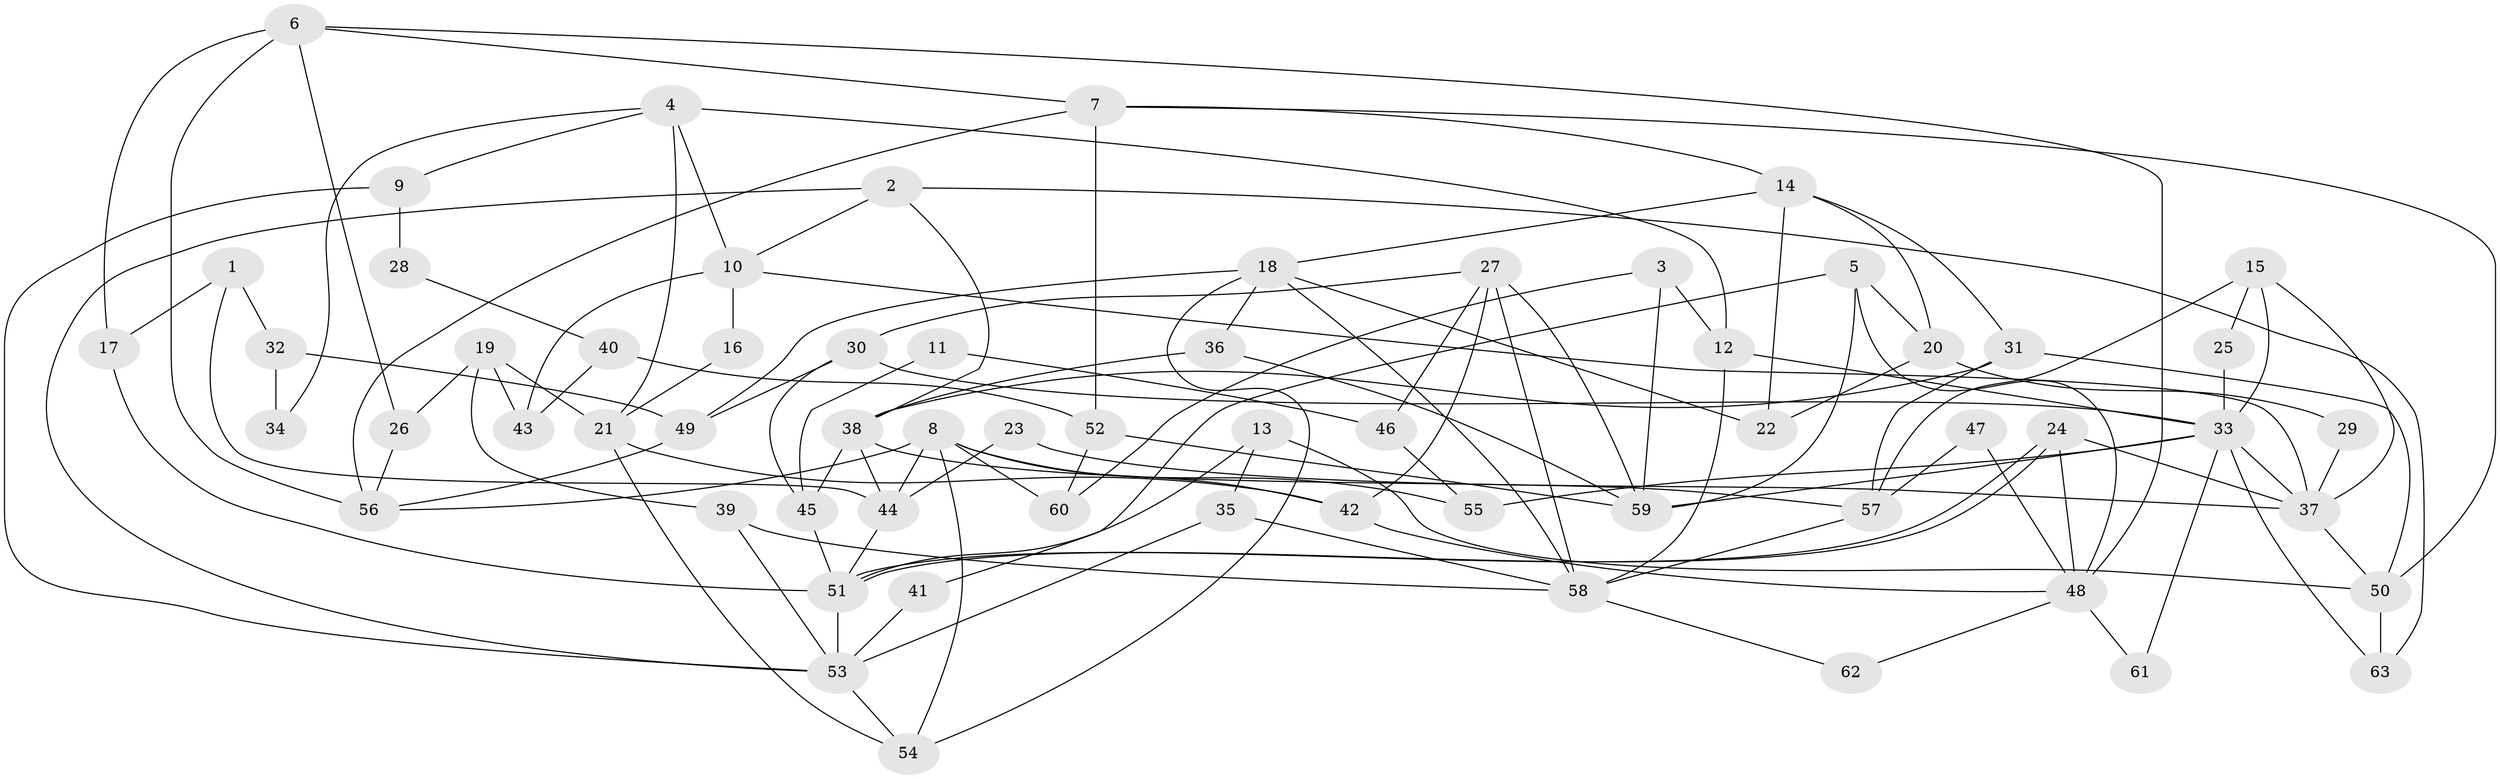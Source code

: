 // coarse degree distribution, {3: 0.23076923076923078, 11: 0.11538461538461539, 4: 0.19230769230769232, 5: 0.07692307692307693, 14: 0.038461538461538464, 7: 0.038461538461538464, 6: 0.11538461538461539, 2: 0.19230769230769232}
// Generated by graph-tools (version 1.1) at 2025/50/03/04/25 22:50:48]
// undirected, 63 vertices, 126 edges
graph export_dot {
  node [color=gray90,style=filled];
  1;
  2;
  3;
  4;
  5;
  6;
  7;
  8;
  9;
  10;
  11;
  12;
  13;
  14;
  15;
  16;
  17;
  18;
  19;
  20;
  21;
  22;
  23;
  24;
  25;
  26;
  27;
  28;
  29;
  30;
  31;
  32;
  33;
  34;
  35;
  36;
  37;
  38;
  39;
  40;
  41;
  42;
  43;
  44;
  45;
  46;
  47;
  48;
  49;
  50;
  51;
  52;
  53;
  54;
  55;
  56;
  57;
  58;
  59;
  60;
  61;
  62;
  63;
  1 -- 17;
  1 -- 44;
  1 -- 32;
  2 -- 63;
  2 -- 38;
  2 -- 10;
  2 -- 53;
  3 -- 59;
  3 -- 12;
  3 -- 60;
  4 -- 21;
  4 -- 10;
  4 -- 9;
  4 -- 12;
  4 -- 34;
  5 -- 48;
  5 -- 59;
  5 -- 20;
  5 -- 41;
  6 -- 48;
  6 -- 56;
  6 -- 7;
  6 -- 17;
  6 -- 26;
  7 -- 52;
  7 -- 14;
  7 -- 50;
  7 -- 56;
  8 -- 42;
  8 -- 44;
  8 -- 54;
  8 -- 55;
  8 -- 56;
  8 -- 60;
  9 -- 53;
  9 -- 28;
  10 -- 37;
  10 -- 16;
  10 -- 43;
  11 -- 46;
  11 -- 45;
  12 -- 58;
  12 -- 33;
  13 -- 35;
  13 -- 50;
  13 -- 51;
  14 -- 22;
  14 -- 18;
  14 -- 20;
  14 -- 31;
  15 -- 33;
  15 -- 37;
  15 -- 25;
  15 -- 57;
  16 -- 21;
  17 -- 51;
  18 -- 54;
  18 -- 22;
  18 -- 36;
  18 -- 49;
  18 -- 58;
  19 -- 39;
  19 -- 26;
  19 -- 21;
  19 -- 43;
  20 -- 22;
  20 -- 29;
  21 -- 54;
  21 -- 42;
  23 -- 44;
  23 -- 37;
  24 -- 51;
  24 -- 51;
  24 -- 37;
  24 -- 48;
  25 -- 33;
  26 -- 56;
  27 -- 30;
  27 -- 58;
  27 -- 42;
  27 -- 46;
  27 -- 59;
  28 -- 40;
  29 -- 37;
  30 -- 33;
  30 -- 49;
  30 -- 45;
  31 -- 38;
  31 -- 50;
  31 -- 57;
  32 -- 49;
  32 -- 34;
  33 -- 59;
  33 -- 37;
  33 -- 55;
  33 -- 61;
  33 -- 63;
  35 -- 53;
  35 -- 58;
  36 -- 38;
  36 -- 59;
  37 -- 50;
  38 -- 57;
  38 -- 45;
  38 -- 44;
  39 -- 58;
  39 -- 53;
  40 -- 43;
  40 -- 52;
  41 -- 53;
  42 -- 48;
  44 -- 51;
  45 -- 51;
  46 -- 55;
  47 -- 57;
  47 -- 48;
  48 -- 61;
  48 -- 62;
  49 -- 56;
  50 -- 63;
  51 -- 53;
  52 -- 60;
  52 -- 59;
  53 -- 54;
  57 -- 58;
  58 -- 62;
}
